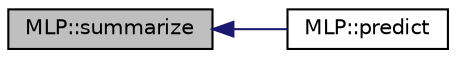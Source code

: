 digraph "MLP::summarize"
{
  bgcolor="transparent";
  edge [fontname="Helvetica",fontsize="10",labelfontname="Helvetica",labelfontsize="10"];
  node [fontname="Helvetica",fontsize="10",shape=record];
  rankdir="LR";
  Node36 [label="MLP::summarize",height=0.2,width=0.4,color="black", fillcolor="grey75", style="filled", fontcolor="black"];
  Node36 -> Node37 [dir="back",color="midnightblue",fontsize="10",style="solid",fontname="Helvetica"];
  Node37 [label="MLP::predict",height=0.2,width=0.4,color="black",URL="$classMLP.html#af0350e72053bdd77e12dcb0ac06600cf",tooltip="Predict the classes of a data set. "];
}
